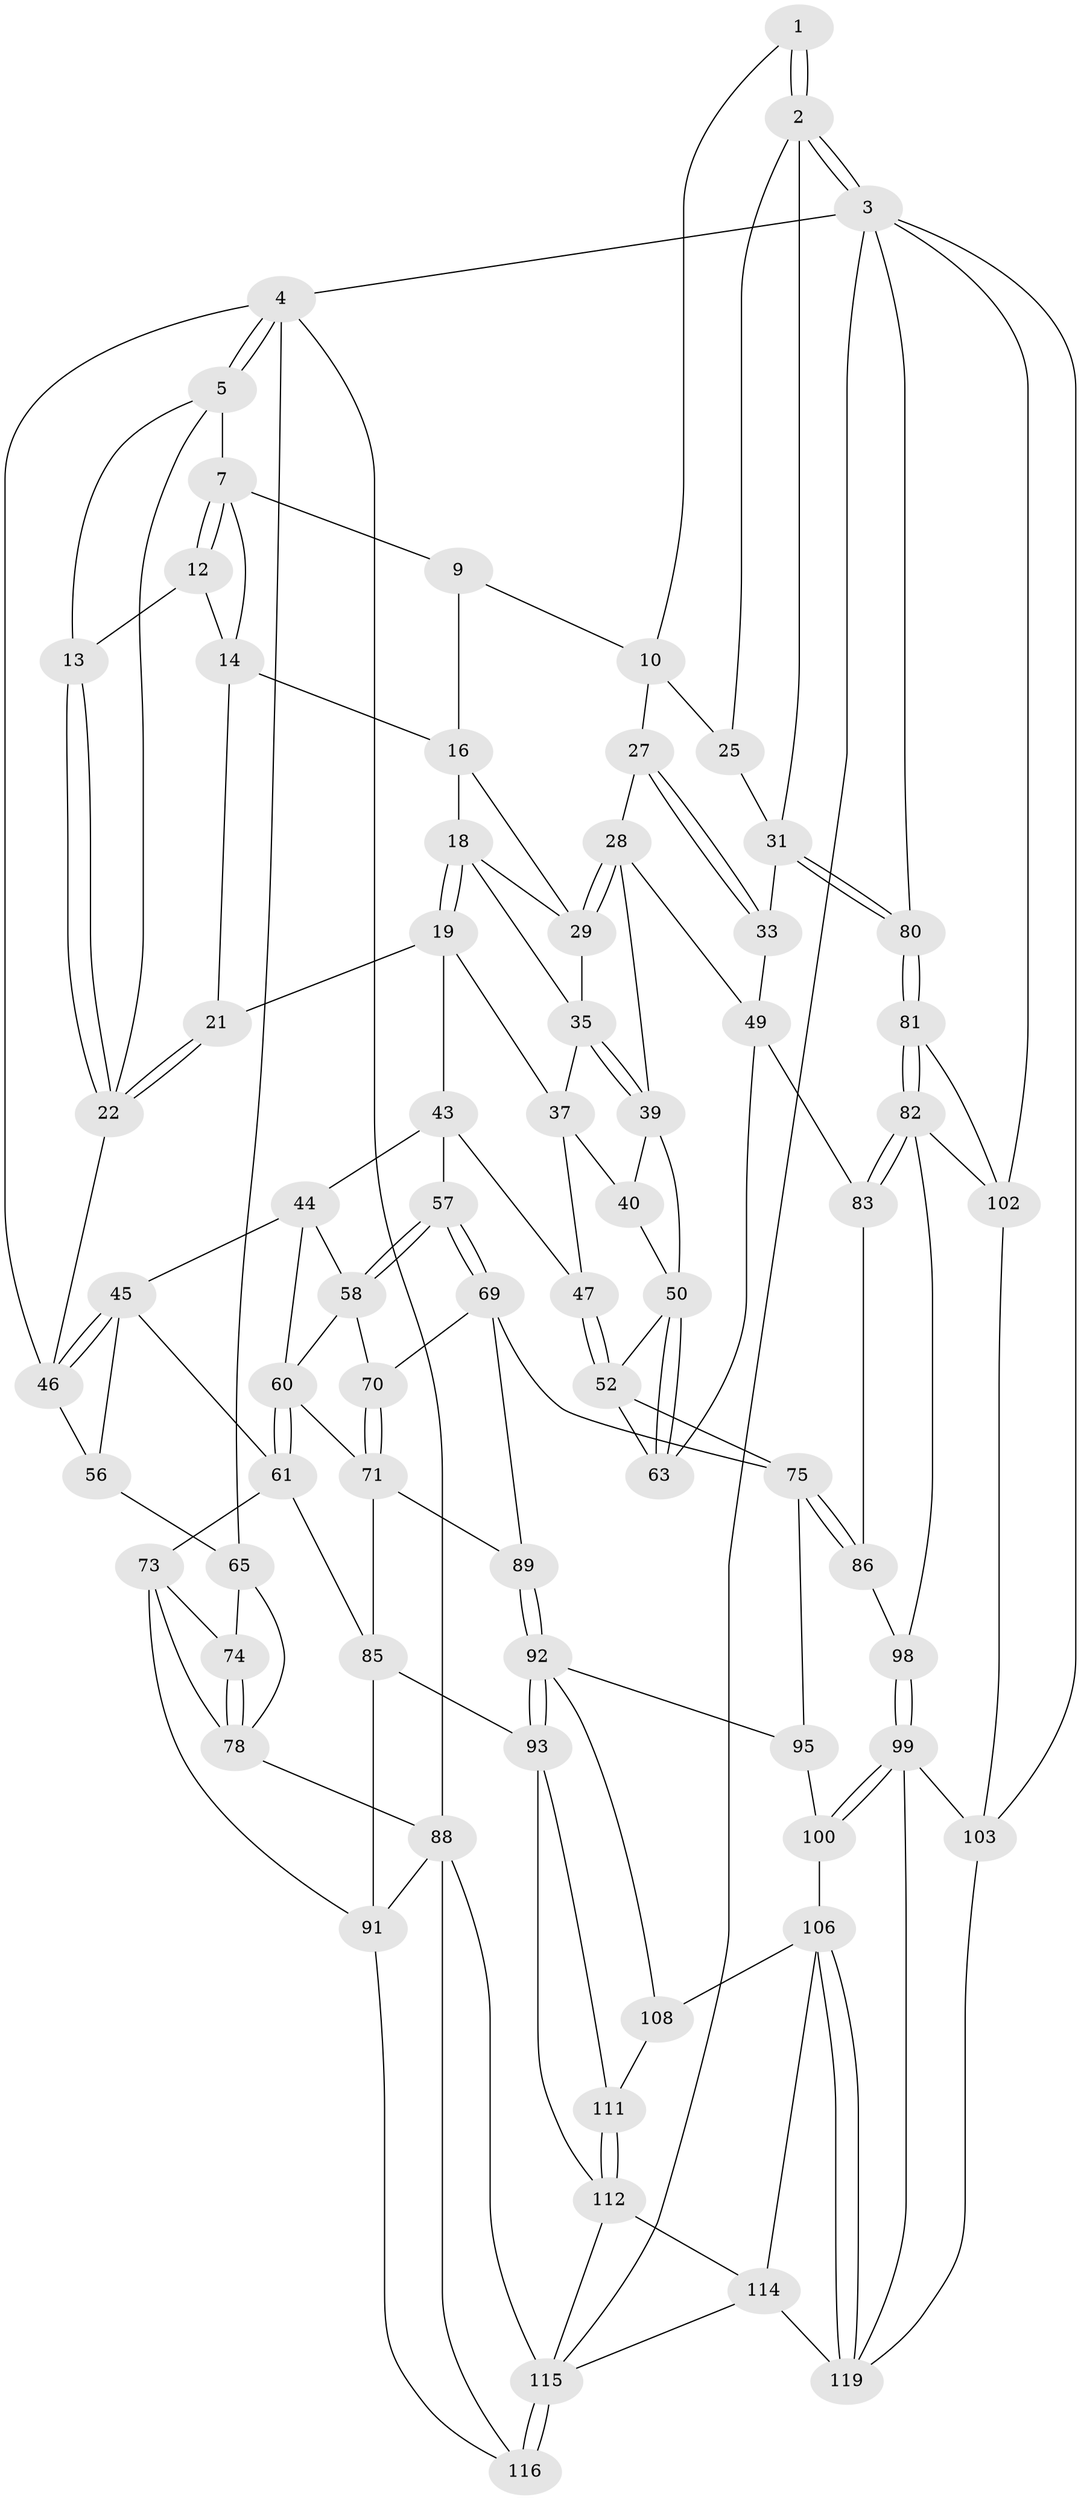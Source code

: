 // original degree distribution, {3: 0.016260162601626018, 5: 0.4878048780487805, 6: 0.23577235772357724, 4: 0.2601626016260163}
// Generated by graph-tools (version 1.1) at 2025/11/02/27/25 16:11:59]
// undirected, 73 vertices, 165 edges
graph export_dot {
graph [start="1"]
  node [color=gray90,style=filled];
  1 [pos="+0.8437254270046566+0"];
  2 [pos="+1+0",super="+24"];
  3 [pos="+1+0",super="+109"];
  4 [pos="+0+0",super="+53"];
  5 [pos="+0+0",super="+6"];
  7 [pos="+0.3125476132995455+0",super="+8"];
  9 [pos="+0.6423719640052786+0",super="+11"];
  10 [pos="+0.8251963213770553+0.08696004785949167",super="+26"];
  12 [pos="+0.3256991743486834+0.06568896660088828"];
  13 [pos="+0.22857939567549965+0.09696974066704123"];
  14 [pos="+0.5553590617502093+0",super="+15"];
  16 [pos="+0.6990624988853162+0.1501982539113651",super="+17"];
  18 [pos="+0.5212322566494865+0.1811724583456183",super="+34"];
  19 [pos="+0.49277025653782985+0.19482771720803435",super="+20"];
  21 [pos="+0.40015035084431927+0.16531604504295963"];
  22 [pos="+0.16138321096532932+0.18480128373218893",super="+23"];
  25 [pos="+0.8654666442500132+0.09249036865013459"];
  27 [pos="+0.8686289360398192+0.24720610361484222"];
  28 [pos="+0.7548061954734138+0.24743281515428314",super="+41"];
  29 [pos="+0.7201637102948417+0.2119713351326267",super="+30"];
  31 [pos="+1+0.33023600530054276",super="+32"];
  33 [pos="+0.9843774058741777+0.3231488921779806"];
  35 [pos="+0.645019447886283+0.26658026114226235",super="+36"];
  37 [pos="+0.5734088762475872+0.3244089946688841",super="+38"];
  39 [pos="+0.6291281795779052+0.3245827154019186",super="+42"];
  40 [pos="+0.6219073335441091+0.32638885558063"];
  43 [pos="+0.36888008929993776+0.28277103507675155",super="+48"];
  44 [pos="+0.3137380001397358+0.3100308138041772",super="+59"];
  45 [pos="+0.23594086004734163+0.3121221528972635",super="+55"];
  46 [pos="+0.15005307354640474+0.24196272434689142",super="+54"];
  47 [pos="+0.4967937852339894+0.40449091577747415"];
  49 [pos="+0.8246861431496229+0.4233172624620313",super="+62"];
  50 [pos="+0.6800836322422671+0.39255365325223024",super="+51"];
  52 [pos="+0.5465599542750312+0.4544050575476411",super="+64"];
  56 [pos="+0.08809841513253738+0.4013242402970579"];
  57 [pos="+0.43246058169565194+0.437210266783204"];
  58 [pos="+0.36798647878968943+0.4319067725529068",super="+67"];
  60 [pos="+0.2485320869532544+0.45432449918230416",super="+68"];
  61 [pos="+0.22315076247196858+0.456242667804698",super="+72"];
  63 [pos="+0.682148567168187+0.4634136508349011"];
  65 [pos="+0+0.37153852069440385",super="+66"];
  69 [pos="+0.4036444782109776+0.5469456756762737",super="+77"];
  70 [pos="+0.3818602018147496+0.5492651136728892"];
  71 [pos="+0.31493278223121474+0.5753238228919415",super="+84"];
  73 [pos="+0.10210331468476101+0.5190025560424729",super="+87"];
  74 [pos="+0.06599899210802147+0.45040173842470915"];
  75 [pos="+0.585086498292217+0.6094958673594334",super="+76"];
  78 [pos="+0+0.6474985428111004",super="+79"];
  80 [pos="+1+0.33158535722626387"];
  81 [pos="+1+0.6234887802986919"];
  82 [pos="+1+0.6354641153301078",super="+97"];
  83 [pos="+0.8173749687376928+0.5500105896902234"];
  85 [pos="+0.22053625863683016+0.6022112789379126",super="+90"];
  86 [pos="+0.718734869310918+0.6400163831705645"];
  88 [pos="+0+1",super="+118"];
  89 [pos="+0.33248907606490236+0.6760402054084709"];
  91 [pos="+0.06747791792453313+0.713329313753288",super="+117"];
  92 [pos="+0.3453258234917886+0.7017348489968949",super="+96"];
  93 [pos="+0.3415781180633358+0.7607880456692535",super="+94"];
  95 [pos="+0.5433821075924298+0.6752446757611245",super="+101"];
  98 [pos="+0.7221654366834827+0.6468627188421453"];
  99 [pos="+0.7694773925208398+0.7761489507830195",super="+104"];
  100 [pos="+0.6766326491611949+0.7853932251014858",super="+105"];
  102 [pos="+0.813295829442836+0.7992636811134084",super="+110"];
  103 [pos="+0.8084045312098437+0.80005212262805",super="+120"];
  106 [pos="+0.6183658816309493+0.8529150564948647",super="+107"];
  108 [pos="+0.5122712975153095+0.7373933769669135"];
  111 [pos="+0.34767408854965387+0.7721828734506608"];
  112 [pos="+0.3609270014881683+0.8477243672272083",super="+113"];
  114 [pos="+0.47148740329708044+0.8709178163077869",super="+122"];
  115 [pos="+0.21290602395892433+0.9717016013867301",super="+123"];
  116 [pos="+0.15612056611146674+0.950857950042267"];
  119 [pos="+0.6505737518418024+0.9047940489471669",super="+121"];
  1 -- 2;
  1 -- 2;
  1 -- 10;
  2 -- 3;
  2 -- 3;
  2 -- 25;
  2 -- 31;
  3 -- 4;
  3 -- 80;
  3 -- 115;
  3 -- 102;
  3 -- 103;
  4 -- 5;
  4 -- 5;
  4 -- 88;
  4 -- 65;
  4 -- 46;
  5 -- 22;
  5 -- 13;
  5 -- 7;
  7 -- 12;
  7 -- 12;
  7 -- 9;
  7 -- 14;
  9 -- 16;
  9 -- 10;
  10 -- 25;
  10 -- 27;
  12 -- 13;
  12 -- 14;
  13 -- 22;
  13 -- 22;
  14 -- 21;
  14 -- 16;
  16 -- 29;
  16 -- 18;
  18 -- 19;
  18 -- 19;
  18 -- 29;
  18 -- 35;
  19 -- 37;
  19 -- 43;
  19 -- 21;
  21 -- 22;
  21 -- 22;
  22 -- 46;
  25 -- 31;
  27 -- 28;
  27 -- 33;
  27 -- 33;
  28 -- 29;
  28 -- 29;
  28 -- 49;
  28 -- 39;
  29 -- 35;
  31 -- 80;
  31 -- 80;
  31 -- 33;
  33 -- 49;
  35 -- 39;
  35 -- 39;
  35 -- 37;
  37 -- 40;
  37 -- 47;
  39 -- 40;
  39 -- 50;
  40 -- 50;
  43 -- 44;
  43 -- 57;
  43 -- 47;
  44 -- 45;
  44 -- 58;
  44 -- 60;
  45 -- 46;
  45 -- 46;
  45 -- 56;
  45 -- 61;
  46 -- 56;
  47 -- 52;
  47 -- 52;
  49 -- 83;
  49 -- 63;
  50 -- 63;
  50 -- 63;
  50 -- 52;
  52 -- 75;
  52 -- 63;
  56 -- 65;
  57 -- 58;
  57 -- 58;
  57 -- 69;
  57 -- 69;
  58 -- 70;
  58 -- 60;
  60 -- 61;
  60 -- 61;
  60 -- 71;
  61 -- 73;
  61 -- 85;
  65 -- 78;
  65 -- 74;
  69 -- 70;
  69 -- 89;
  69 -- 75;
  70 -- 71;
  70 -- 71;
  71 -- 89;
  71 -- 85;
  73 -- 74;
  73 -- 91;
  73 -- 78;
  74 -- 78;
  74 -- 78;
  75 -- 86;
  75 -- 86;
  75 -- 95;
  78 -- 88;
  80 -- 81;
  80 -- 81;
  81 -- 82;
  81 -- 82;
  81 -- 102;
  82 -- 83;
  82 -- 83;
  82 -- 102;
  82 -- 98;
  83 -- 86;
  85 -- 91;
  85 -- 93;
  86 -- 98;
  88 -- 115;
  88 -- 116;
  88 -- 91;
  89 -- 92;
  89 -- 92;
  91 -- 116;
  92 -- 93;
  92 -- 93;
  92 -- 108;
  92 -- 95;
  93 -- 111;
  93 -- 112;
  95 -- 100 [weight=2];
  98 -- 99;
  98 -- 99;
  99 -- 100;
  99 -- 100;
  99 -- 119;
  99 -- 103;
  100 -- 106;
  102 -- 103;
  103 -- 119;
  106 -- 119;
  106 -- 119;
  106 -- 108;
  106 -- 114;
  108 -- 111;
  111 -- 112;
  111 -- 112;
  112 -- 114;
  112 -- 115;
  114 -- 115;
  114 -- 119;
  115 -- 116;
  115 -- 116;
}
